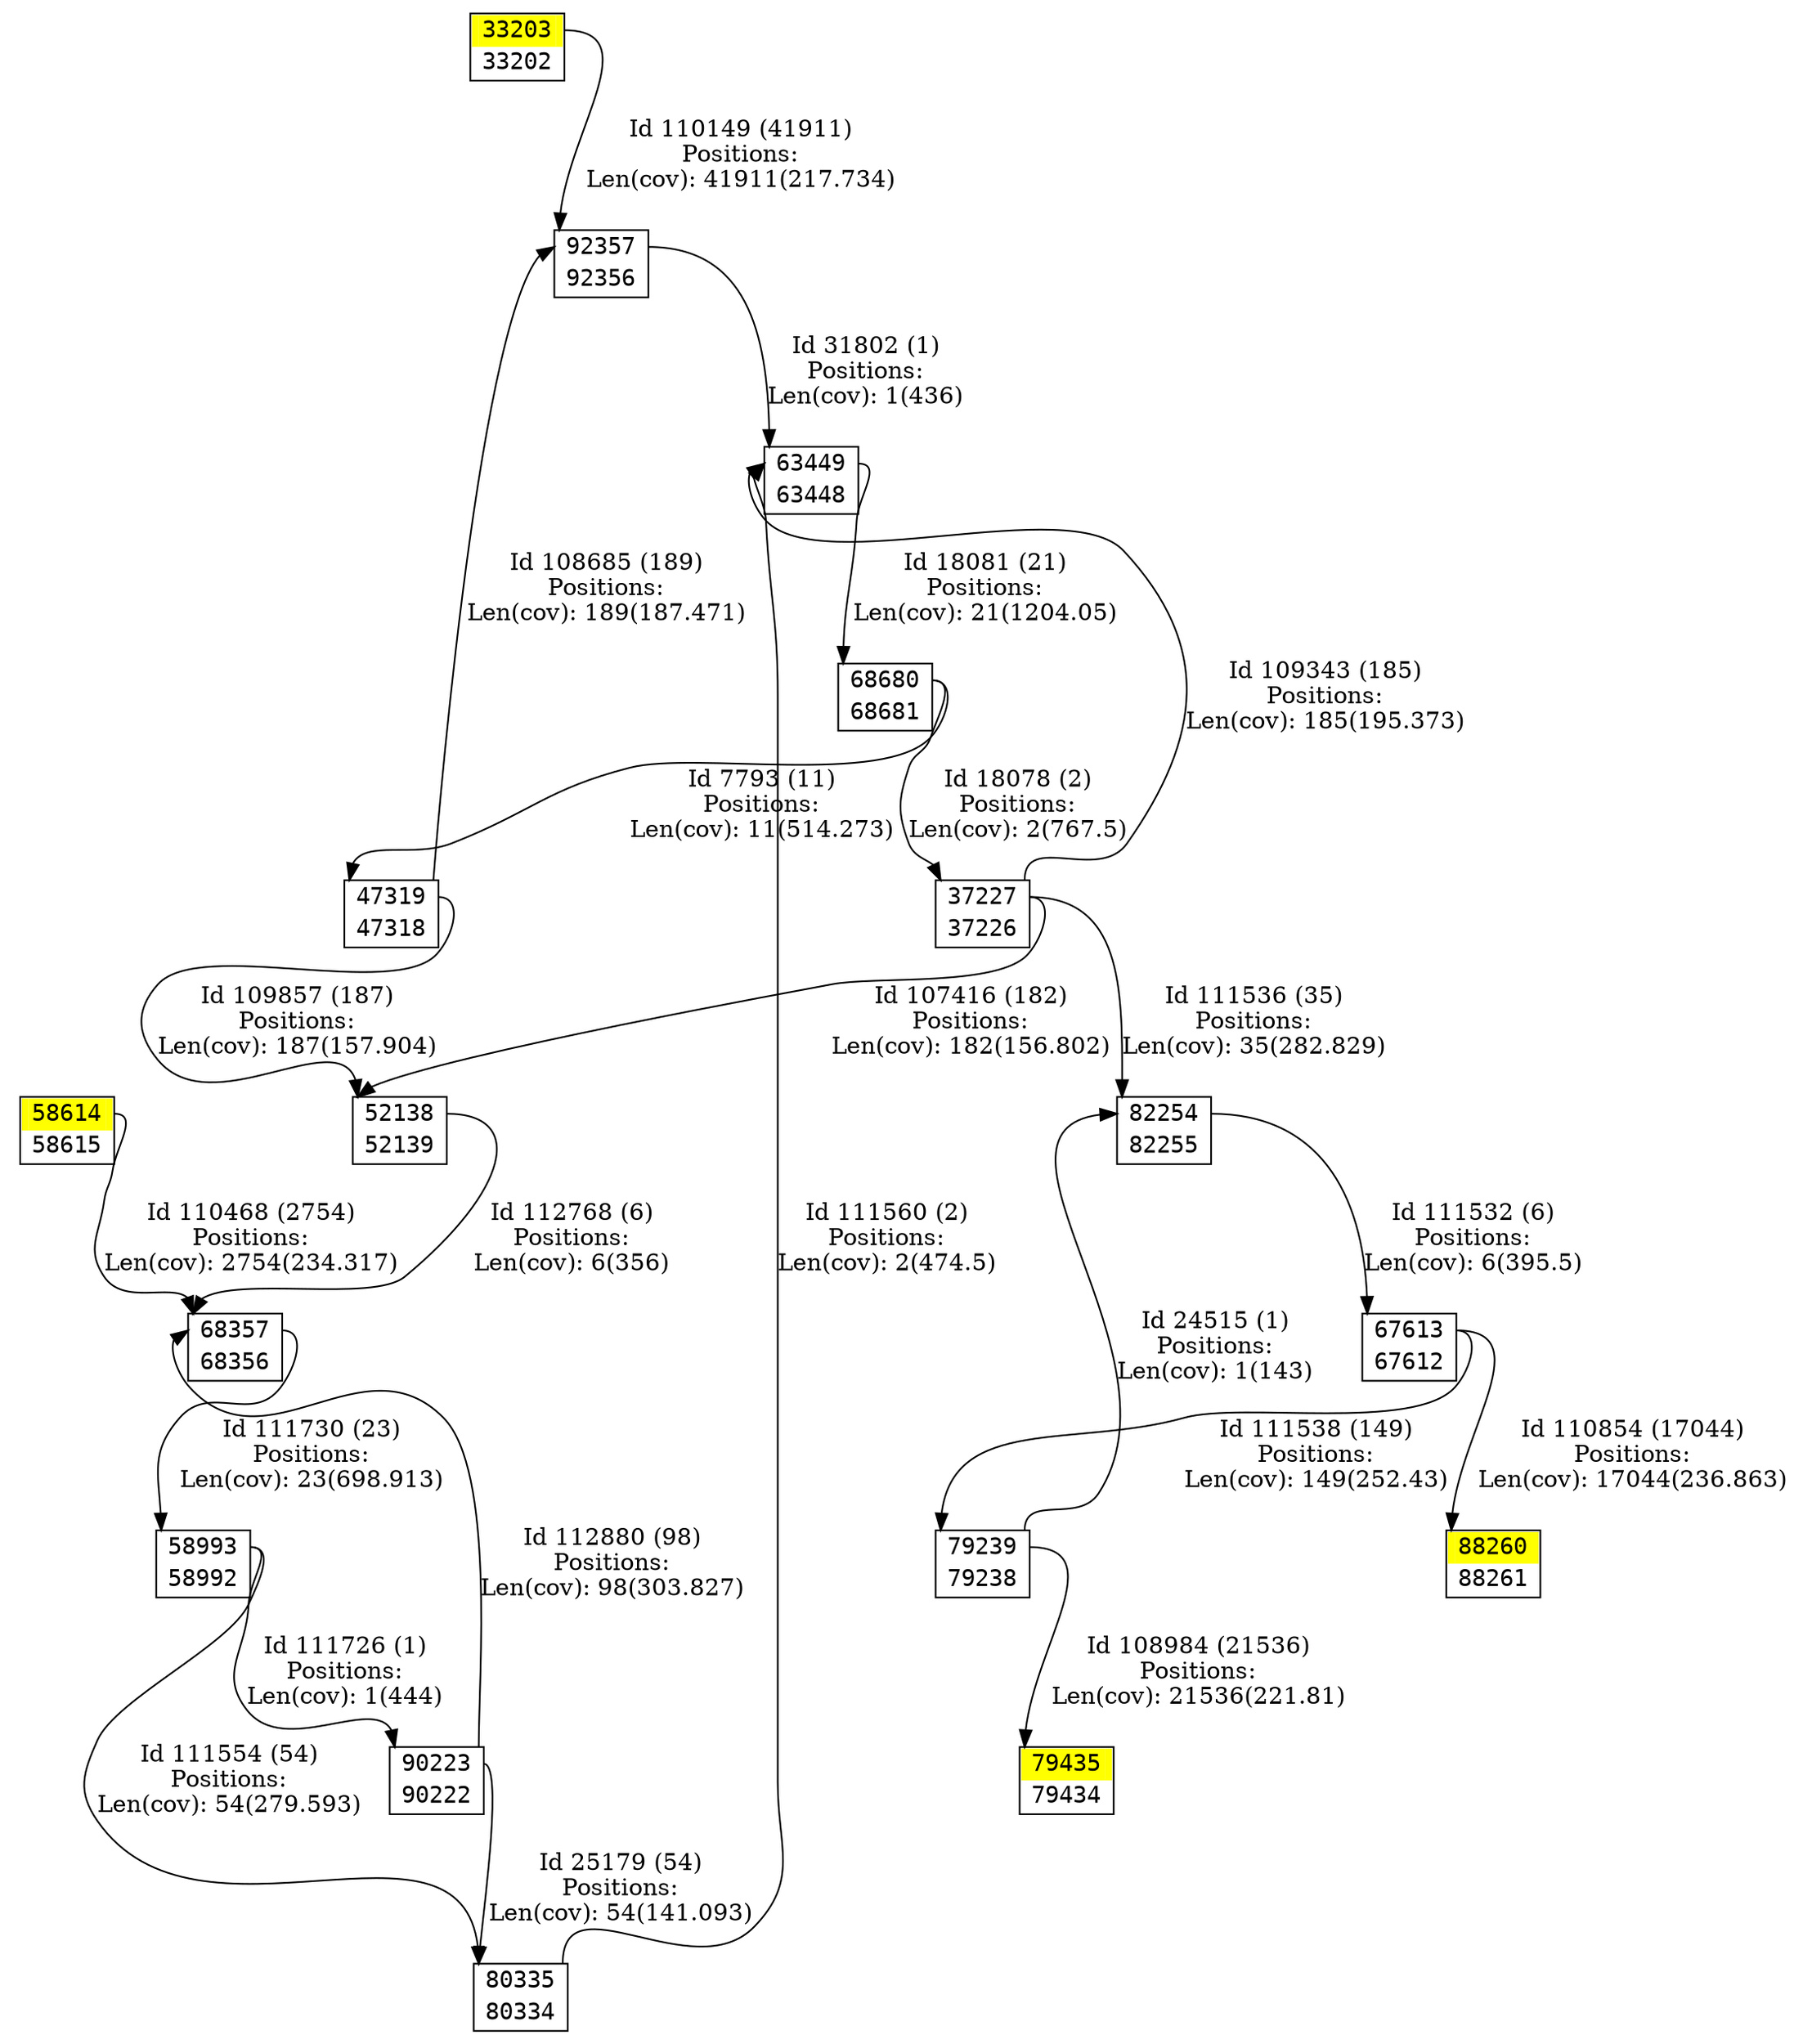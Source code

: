 digraph graph_picture {
node[fontname=<Courier> ,penwidth=<1.8> ,shape=<plaintext> ]
vertex_33202_33203[label=<<TABLE BORDER="1" CELLSPACING="0" >
<TR><TD BORDER="0" PORT = "port_33203_in" color="yellow" bgcolor="yellow" ></TD><TD BORDER="0" color="yellow" bgcolor="yellow" >33203</TD><TD BORDER="0" PORT = "port_33203_out" color="yellow" bgcolor="yellow" ></TD></TR>
<TR><TD BORDER="0" PORT = "port_33202_out" color="white" bgcolor="white" ></TD><TD BORDER="0" color="white" bgcolor="white" >33202</TD><TD BORDER="0" PORT = "port_33202_in" color="white" bgcolor="white" ></TD></TR>
</TABLE>> ,color=<black> ,URL=</vertex/33203.svg> ]
vertex_37226_37227[label=<<TABLE BORDER="1" CELLSPACING="0" >
<TR><TD BORDER="0" PORT = "port_37227_in" color="white" bgcolor="white" ></TD><TD BORDER="0" color="white" bgcolor="white" >37227</TD><TD BORDER="0" PORT = "port_37227_out" color="white" bgcolor="white" ></TD></TR>
<TR><TD BORDER="0" PORT = "port_37226_out" color="white" bgcolor="white" ></TD><TD BORDER="0" color="white" bgcolor="white" >37226</TD><TD BORDER="0" PORT = "port_37226_in" color="white" bgcolor="white" ></TD></TR>
</TABLE>> ,color=<black> ,URL=</vertex/37227.svg> ]
vertex_47318_47319[label=<<TABLE BORDER="1" CELLSPACING="0" >
<TR><TD BORDER="0" PORT = "port_47319_in" color="white" bgcolor="white" ></TD><TD BORDER="0" color="white" bgcolor="white" >47319</TD><TD BORDER="0" PORT = "port_47319_out" color="white" bgcolor="white" ></TD></TR>
<TR><TD BORDER="0" PORT = "port_47318_out" color="white" bgcolor="white" ></TD><TD BORDER="0" color="white" bgcolor="white" >47318</TD><TD BORDER="0" PORT = "port_47318_in" color="white" bgcolor="white" ></TD></TR>
</TABLE>> ,color=<black> ,URL=</vertex/47319.svg> ]
vertex_52138_52139[label=<<TABLE BORDER="1" CELLSPACING="0" >
<TR><TD BORDER="0" PORT = "port_52138_in" color="white" bgcolor="white" ></TD><TD BORDER="0" color="white" bgcolor="white" >52138</TD><TD BORDER="0" PORT = "port_52138_out" color="white" bgcolor="white" ></TD></TR>
<TR><TD BORDER="0" PORT = "port_52139_out" color="white" bgcolor="white" ></TD><TD BORDER="0" color="white" bgcolor="white" >52139</TD><TD BORDER="0" PORT = "port_52139_in" color="white" bgcolor="white" ></TD></TR>
</TABLE>> ,color=<black> ,URL=</vertex/52138.svg> ]
vertex_58614_58615[label=<<TABLE BORDER="1" CELLSPACING="0" >
<TR><TD BORDER="0" PORT = "port_58614_in" color="yellow" bgcolor="yellow" ></TD><TD BORDER="0" color="yellow" bgcolor="yellow" >58614</TD><TD BORDER="0" PORT = "port_58614_out" color="yellow" bgcolor="yellow" ></TD></TR>
<TR><TD BORDER="0" PORT = "port_58615_out" color="white" bgcolor="white" ></TD><TD BORDER="0" color="white" bgcolor="white" >58615</TD><TD BORDER="0" PORT = "port_58615_in" color="white" bgcolor="white" ></TD></TR>
</TABLE>> ,color=<black> ,URL=</vertex/58614.svg> ]
vertex_58992_58993[label=<<TABLE BORDER="1" CELLSPACING="0" >
<TR><TD BORDER="0" PORT = "port_58993_in" color="white" bgcolor="white" ></TD><TD BORDER="0" color="white" bgcolor="white" >58993</TD><TD BORDER="0" PORT = "port_58993_out" color="white" bgcolor="white" ></TD></TR>
<TR><TD BORDER="0" PORT = "port_58992_out" color="white" bgcolor="white" ></TD><TD BORDER="0" color="white" bgcolor="white" >58992</TD><TD BORDER="0" PORT = "port_58992_in" color="white" bgcolor="white" ></TD></TR>
</TABLE>> ,color=<black> ,URL=</vertex/58993.svg> ]
vertex_63448_63449[label=<<TABLE BORDER="1" CELLSPACING="0" >
<TR><TD BORDER="0" PORT = "port_63449_in" color="white" bgcolor="white" ></TD><TD BORDER="0" color="white" bgcolor="white" >63449</TD><TD BORDER="0" PORT = "port_63449_out" color="white" bgcolor="white" ></TD></TR>
<TR><TD BORDER="0" PORT = "port_63448_out" color="white" bgcolor="white" ></TD><TD BORDER="0" color="white" bgcolor="white" >63448</TD><TD BORDER="0" PORT = "port_63448_in" color="white" bgcolor="white" ></TD></TR>
</TABLE>> ,color=<black> ,URL=</vertex/63449.svg> ]
vertex_67612_67613[label=<<TABLE BORDER="1" CELLSPACING="0" >
<TR><TD BORDER="0" PORT = "port_67613_in" color="white" bgcolor="white" ></TD><TD BORDER="0" color="white" bgcolor="white" >67613</TD><TD BORDER="0" PORT = "port_67613_out" color="white" bgcolor="white" ></TD></TR>
<TR><TD BORDER="0" PORT = "port_67612_out" color="white" bgcolor="white" ></TD><TD BORDER="0" color="white" bgcolor="white" >67612</TD><TD BORDER="0" PORT = "port_67612_in" color="white" bgcolor="white" ></TD></TR>
</TABLE>> ,color=<black> ,URL=</vertex/67613.svg> ]
vertex_68356_68357[label=<<TABLE BORDER="1" CELLSPACING="0" >
<TR><TD BORDER="0" PORT = "port_68357_in" color="white" bgcolor="white" ></TD><TD BORDER="0" color="white" bgcolor="white" >68357</TD><TD BORDER="0" PORT = "port_68357_out" color="white" bgcolor="white" ></TD></TR>
<TR><TD BORDER="0" PORT = "port_68356_out" color="white" bgcolor="white" ></TD><TD BORDER="0" color="white" bgcolor="white" >68356</TD><TD BORDER="0" PORT = "port_68356_in" color="white" bgcolor="white" ></TD></TR>
</TABLE>> ,color=<black> ,URL=</vertex/68357.svg> ]
vertex_68680_68681[label=<<TABLE BORDER="1" CELLSPACING="0" >
<TR><TD BORDER="0" PORT = "port_68680_in" color="white" bgcolor="white" ></TD><TD BORDER="0" color="white" bgcolor="white" >68680</TD><TD BORDER="0" PORT = "port_68680_out" color="white" bgcolor="white" ></TD></TR>
<TR><TD BORDER="0" PORT = "port_68681_out" color="white" bgcolor="white" ></TD><TD BORDER="0" color="white" bgcolor="white" >68681</TD><TD BORDER="0" PORT = "port_68681_in" color="white" bgcolor="white" ></TD></TR>
</TABLE>> ,color=<black> ,URL=</vertex/68680.svg> ]
vertex_79238_79239[label=<<TABLE BORDER="1" CELLSPACING="0" >
<TR><TD BORDER="0" PORT = "port_79239_in" color="white" bgcolor="white" ></TD><TD BORDER="0" color="white" bgcolor="white" >79239</TD><TD BORDER="0" PORT = "port_79239_out" color="white" bgcolor="white" ></TD></TR>
<TR><TD BORDER="0" PORT = "port_79238_out" color="white" bgcolor="white" ></TD><TD BORDER="0" color="white" bgcolor="white" >79238</TD><TD BORDER="0" PORT = "port_79238_in" color="white" bgcolor="white" ></TD></TR>
</TABLE>> ,color=<black> ,URL=</vertex/79239.svg> ]
vertex_79434_79435[label=<<TABLE BORDER="1" CELLSPACING="0" >
<TR><TD BORDER="0" PORT = "port_79435_in" color="yellow" bgcolor="yellow" ></TD><TD BORDER="0" color="yellow" bgcolor="yellow" >79435</TD><TD BORDER="0" PORT = "port_79435_out" color="yellow" bgcolor="yellow" ></TD></TR>
<TR><TD BORDER="0" PORT = "port_79434_out" color="white" bgcolor="white" ></TD><TD BORDER="0" color="white" bgcolor="white" >79434</TD><TD BORDER="0" PORT = "port_79434_in" color="white" bgcolor="white" ></TD></TR>
</TABLE>> ,color=<black> ,URL=</vertex/79435.svg> ]
vertex_80334_80335[label=<<TABLE BORDER="1" CELLSPACING="0" >
<TR><TD BORDER="0" PORT = "port_80335_in" color="white" bgcolor="white" ></TD><TD BORDER="0" color="white" bgcolor="white" >80335</TD><TD BORDER="0" PORT = "port_80335_out" color="white" bgcolor="white" ></TD></TR>
<TR><TD BORDER="0" PORT = "port_80334_out" color="white" bgcolor="white" ></TD><TD BORDER="0" color="white" bgcolor="white" >80334</TD><TD BORDER="0" PORT = "port_80334_in" color="white" bgcolor="white" ></TD></TR>
</TABLE>> ,color=<black> ,URL=</vertex/80335.svg> ]
vertex_82254_82255[label=<<TABLE BORDER="1" CELLSPACING="0" >
<TR><TD BORDER="0" PORT = "port_82254_in" color="white" bgcolor="white" ></TD><TD BORDER="0" color="white" bgcolor="white" >82254</TD><TD BORDER="0" PORT = "port_82254_out" color="white" bgcolor="white" ></TD></TR>
<TR><TD BORDER="0" PORT = "port_82255_out" color="white" bgcolor="white" ></TD><TD BORDER="0" color="white" bgcolor="white" >82255</TD><TD BORDER="0" PORT = "port_82255_in" color="white" bgcolor="white" ></TD></TR>
</TABLE>> ,color=<black> ,URL=</vertex/82254.svg> ]
vertex_88260_88261[label=<<TABLE BORDER="1" CELLSPACING="0" >
<TR><TD BORDER="0" PORT = "port_88260_in" color="yellow" bgcolor="yellow" ></TD><TD BORDER="0" color="yellow" bgcolor="yellow" >88260</TD><TD BORDER="0" PORT = "port_88260_out" color="yellow" bgcolor="yellow" ></TD></TR>
<TR><TD BORDER="0" PORT = "port_88261_out" color="white" bgcolor="white" ></TD><TD BORDER="0" color="white" bgcolor="white" >88261</TD><TD BORDER="0" PORT = "port_88261_in" color="white" bgcolor="white" ></TD></TR>
</TABLE>> ,color=<black> ,URL=</vertex/88260.svg> ]
vertex_90222_90223[label=<<TABLE BORDER="1" CELLSPACING="0" >
<TR><TD BORDER="0" PORT = "port_90223_in" color="white" bgcolor="white" ></TD><TD BORDER="0" color="white" bgcolor="white" >90223</TD><TD BORDER="0" PORT = "port_90223_out" color="white" bgcolor="white" ></TD></TR>
<TR><TD BORDER="0" PORT = "port_90222_out" color="white" bgcolor="white" ></TD><TD BORDER="0" color="white" bgcolor="white" >90222</TD><TD BORDER="0" PORT = "port_90222_in" color="white" bgcolor="white" ></TD></TR>
</TABLE>> ,color=<black> ,URL=</vertex/90223.svg> ]
vertex_92356_92357[label=<<TABLE BORDER="1" CELLSPACING="0" >
<TR><TD BORDER="0" PORT = "port_92357_in" color="white" bgcolor="white" ></TD><TD BORDER="0" color="white" bgcolor="white" >92357</TD><TD BORDER="0" PORT = "port_92357_out" color="white" bgcolor="white" ></TD></TR>
<TR><TD BORDER="0" PORT = "port_92356_out" color="white" bgcolor="white" ></TD><TD BORDER="0" color="white" bgcolor="white" >92356</TD><TD BORDER="0" PORT = "port_92356_in" color="white" bgcolor="white" ></TD></TR>
</TABLE>> ,color=<black> ,URL=</vertex/92357.svg> ]
vertex_68680_68681:port_68680_out->vertex_47318_47319:port_47319_in[label="Id 7793 (11)\nPositions:\nLen(cov): 11(514.273)" ,color=<black> ]
vertex_68680_68681:port_68680_out->vertex_37226_37227:port_37227_in[label="Id 18078 (2)\nPositions:\nLen(cov): 2(767.5)" ,color=<black> ]
vertex_63448_63449:port_63449_out->vertex_68680_68681:port_68680_in[label="Id 18081 (21)\nPositions:\nLen(cov): 21(1204.05)" ,color=<black> ]
vertex_79238_79239:port_79239_out->vertex_82254_82255:port_82254_in[label="Id 24515 (1)\nPositions:\nLen(cov): 1(143)" ,color=<black> ]
vertex_90222_90223:port_90223_out->vertex_80334_80335:port_80335_in[label="Id 25179 (54)\nPositions:\nLen(cov): 54(141.093)" ,color=<black> ]
vertex_92356_92357:port_92357_out->vertex_63448_63449:port_63449_in[label="Id 31802 (1)\nPositions:\nLen(cov): 1(436)" ,color=<black> ]
vertex_37226_37227:port_37227_out->vertex_52138_52139:port_52138_in[label="Id 107416 (182)\nPositions:\nLen(cov): 182(156.802)" ,color=<black> ]
vertex_47318_47319:port_47319_out->vertex_92356_92357:port_92357_in[label="Id 108685 (189)\nPositions:\nLen(cov): 189(187.471)" ,color=<black> ]
vertex_79238_79239:port_79239_out->vertex_79434_79435:port_79435_in[label="Id 108984 (21536)\nPositions:\nLen(cov): 21536(221.81)" ,color=<black> ]
vertex_37226_37227:port_37227_out->vertex_63448_63449:port_63449_in[label="Id 109343 (185)\nPositions:\nLen(cov): 185(195.373)" ,color=<black> ]
vertex_47318_47319:port_47319_out->vertex_52138_52139:port_52138_in[label="Id 109857 (187)\nPositions:\nLen(cov): 187(157.904)" ,color=<black> ]
vertex_33202_33203:port_33203_out->vertex_92356_92357:port_92357_in[label="Id 110149 (41911)\nPositions:\nLen(cov): 41911(217.734)" ,color=<black> ]
vertex_58614_58615:port_58614_out->vertex_68356_68357:port_68357_in[label="Id 110468 (2754)\nPositions:\nLen(cov): 2754(234.317)" ,color=<black> ]
vertex_67612_67613:port_67613_out->vertex_88260_88261:port_88260_in[label="Id 110854 (17044)\nPositions:\nLen(cov): 17044(236.863)" ,color=<black> ]
vertex_82254_82255:port_82254_out->vertex_67612_67613:port_67613_in[label="Id 111532 (6)\nPositions:\nLen(cov): 6(395.5)" ,color=<black> ]
vertex_37226_37227:port_37227_out->vertex_82254_82255:port_82254_in[label="Id 111536 (35)\nPositions:\nLen(cov): 35(282.829)" ,color=<black> ]
vertex_67612_67613:port_67613_out->vertex_79238_79239:port_79239_in[label="Id 111538 (149)\nPositions:\nLen(cov): 149(252.43)" ,color=<black> ]
vertex_58992_58993:port_58993_out->vertex_80334_80335:port_80335_in[label="Id 111554 (54)\nPositions:\nLen(cov): 54(279.593)" ,color=<black> ]
vertex_80334_80335:port_80335_out->vertex_63448_63449:port_63449_in[label="Id 111560 (2)\nPositions:\nLen(cov): 2(474.5)" ,color=<black> ]
vertex_58992_58993:port_58993_out->vertex_90222_90223:port_90223_in[label="Id 111726 (1)\nPositions:\nLen(cov): 1(444)" ,color=<black> ]
vertex_68356_68357:port_68357_out->vertex_58992_58993:port_58993_in[label="Id 111730 (23)\nPositions:\nLen(cov): 23(698.913)" ,color=<black> ]
vertex_52138_52139:port_52138_out->vertex_68356_68357:port_68357_in[label="Id 112768 (6)\nPositions:\nLen(cov): 6(356)" ,color=<black> ]
vertex_90222_90223:port_90223_out->vertex_68356_68357:port_68357_in[label="Id 112880 (98)\nPositions:\nLen(cov): 98(303.827)" ,color=<black> ]
}
